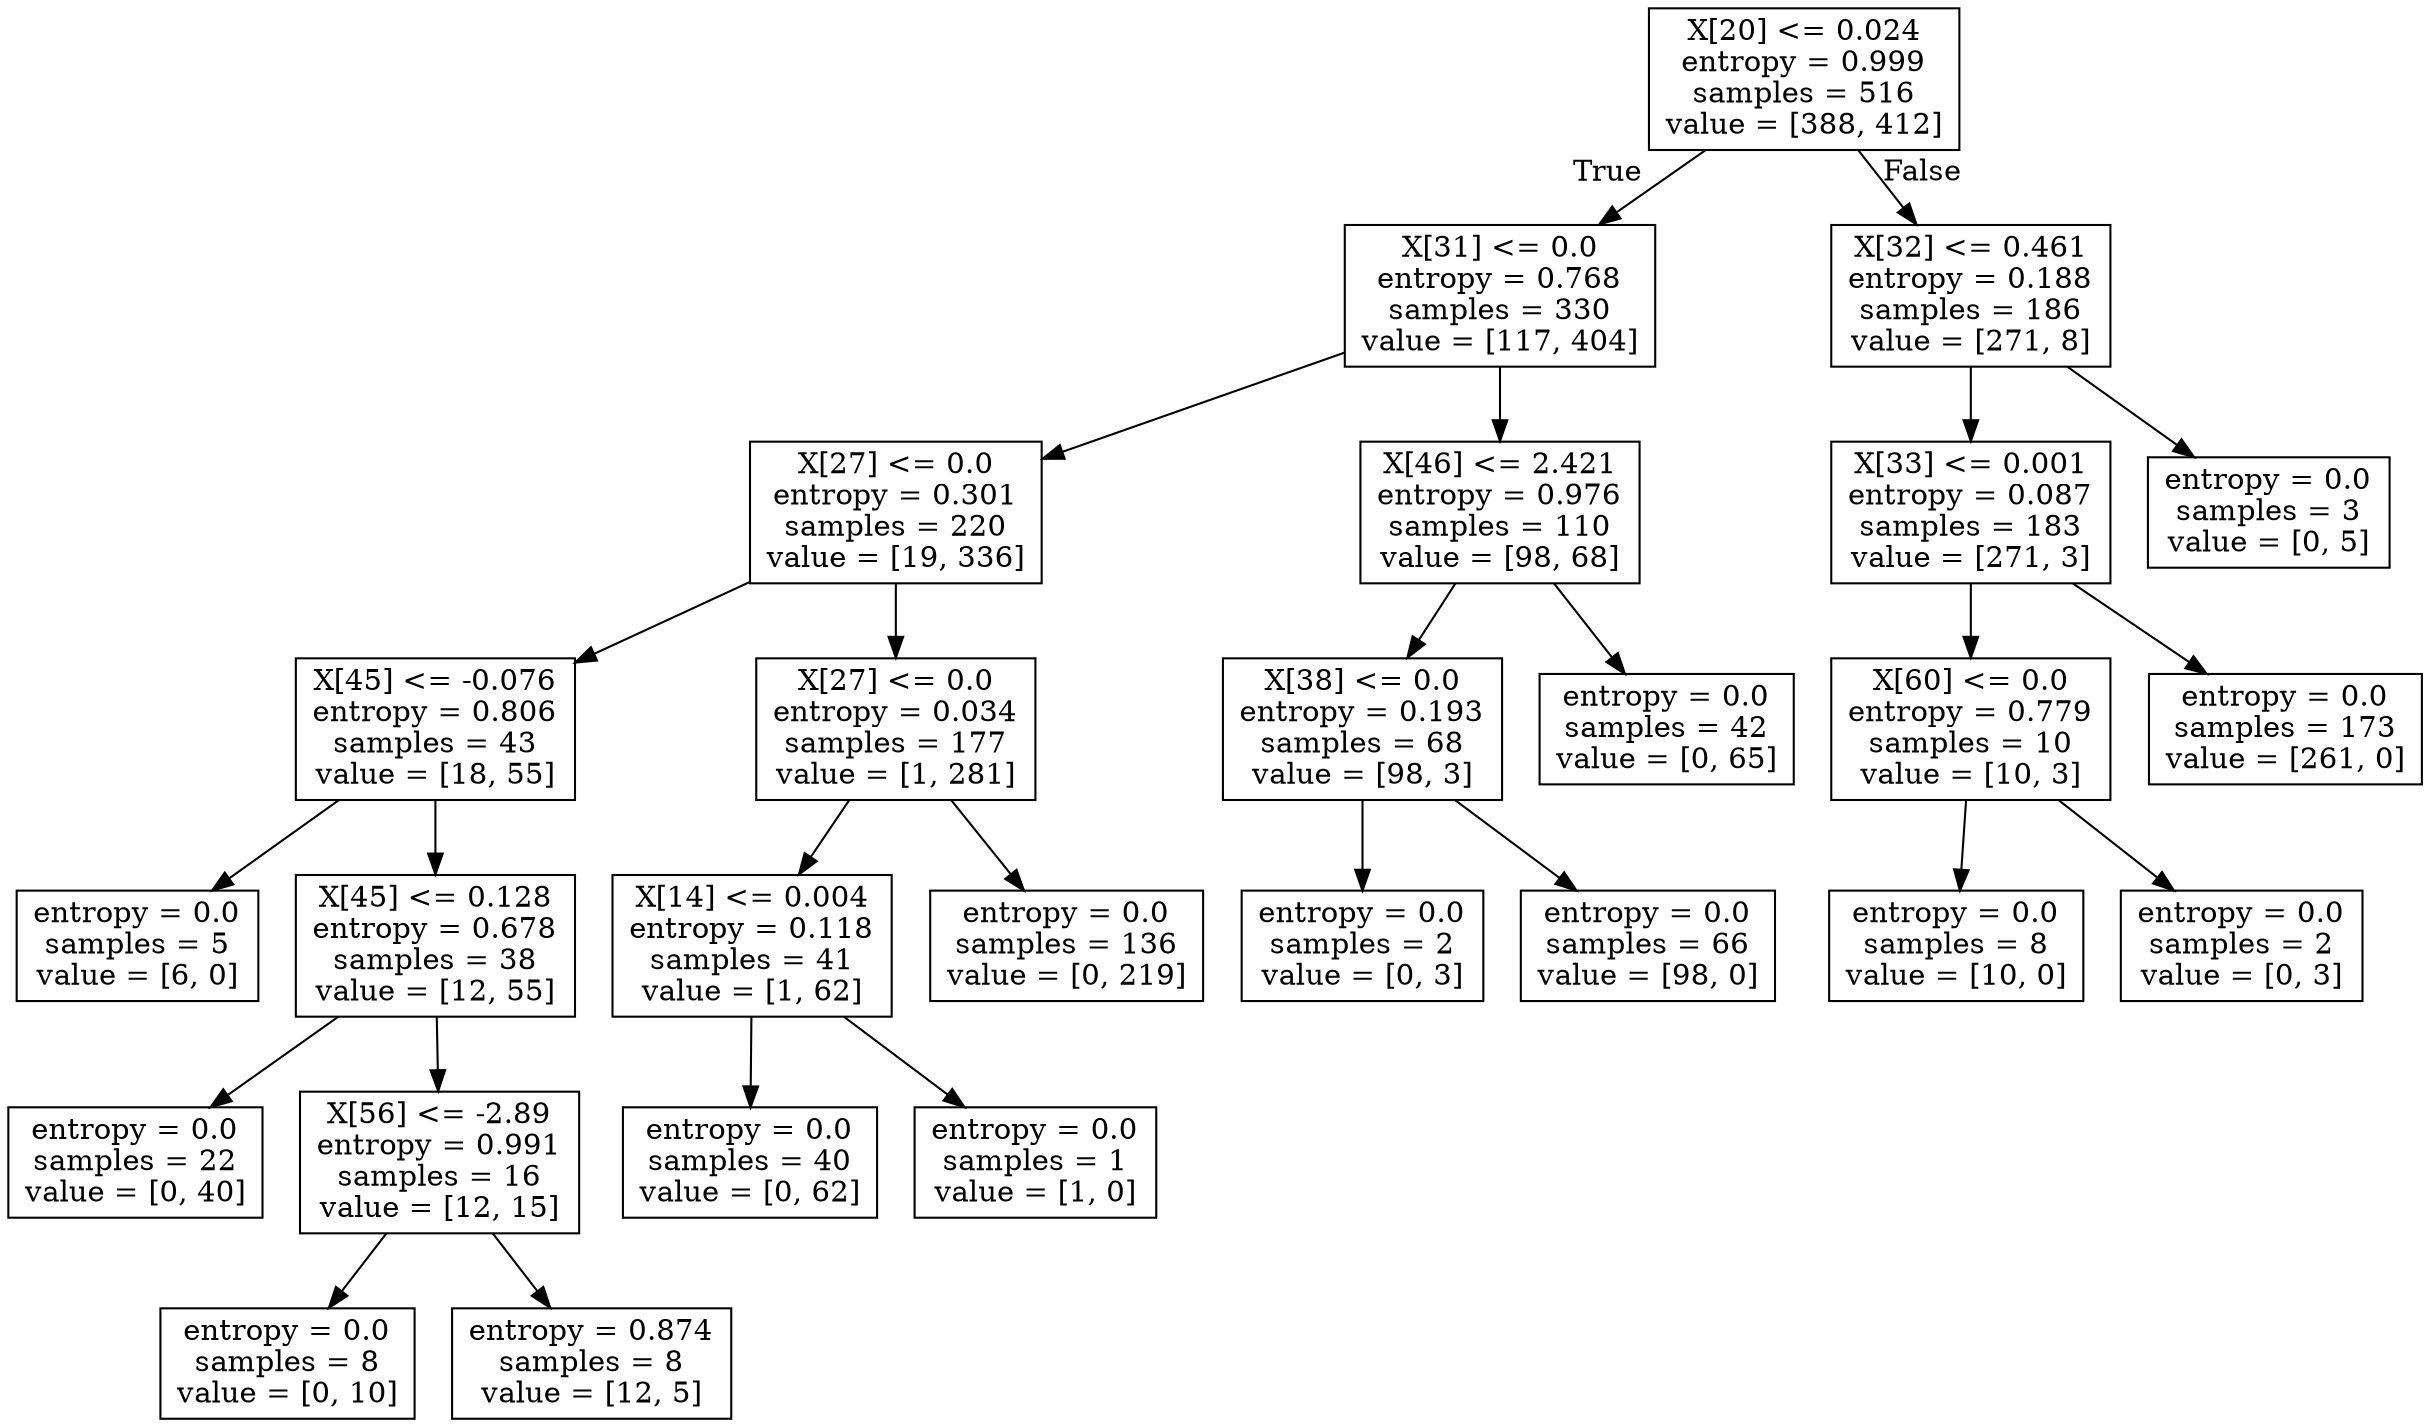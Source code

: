 digraph Tree {
node [shape=box] ;
0 [label="X[20] <= 0.024\nentropy = 0.999\nsamples = 516\nvalue = [388, 412]"] ;
1 [label="X[31] <= 0.0\nentropy = 0.768\nsamples = 330\nvalue = [117, 404]"] ;
0 -> 1 [labeldistance=2.5, labelangle=45, headlabel="True"] ;
2 [label="X[27] <= 0.0\nentropy = 0.301\nsamples = 220\nvalue = [19, 336]"] ;
1 -> 2 ;
3 [label="X[45] <= -0.076\nentropy = 0.806\nsamples = 43\nvalue = [18, 55]"] ;
2 -> 3 ;
4 [label="entropy = 0.0\nsamples = 5\nvalue = [6, 0]"] ;
3 -> 4 ;
5 [label="X[45] <= 0.128\nentropy = 0.678\nsamples = 38\nvalue = [12, 55]"] ;
3 -> 5 ;
6 [label="entropy = 0.0\nsamples = 22\nvalue = [0, 40]"] ;
5 -> 6 ;
7 [label="X[56] <= -2.89\nentropy = 0.991\nsamples = 16\nvalue = [12, 15]"] ;
5 -> 7 ;
8 [label="entropy = 0.0\nsamples = 8\nvalue = [0, 10]"] ;
7 -> 8 ;
9 [label="entropy = 0.874\nsamples = 8\nvalue = [12, 5]"] ;
7 -> 9 ;
10 [label="X[27] <= 0.0\nentropy = 0.034\nsamples = 177\nvalue = [1, 281]"] ;
2 -> 10 ;
11 [label="X[14] <= 0.004\nentropy = 0.118\nsamples = 41\nvalue = [1, 62]"] ;
10 -> 11 ;
12 [label="entropy = 0.0\nsamples = 40\nvalue = [0, 62]"] ;
11 -> 12 ;
13 [label="entropy = 0.0\nsamples = 1\nvalue = [1, 0]"] ;
11 -> 13 ;
14 [label="entropy = 0.0\nsamples = 136\nvalue = [0, 219]"] ;
10 -> 14 ;
15 [label="X[46] <= 2.421\nentropy = 0.976\nsamples = 110\nvalue = [98, 68]"] ;
1 -> 15 ;
16 [label="X[38] <= 0.0\nentropy = 0.193\nsamples = 68\nvalue = [98, 3]"] ;
15 -> 16 ;
17 [label="entropy = 0.0\nsamples = 2\nvalue = [0, 3]"] ;
16 -> 17 ;
18 [label="entropy = 0.0\nsamples = 66\nvalue = [98, 0]"] ;
16 -> 18 ;
19 [label="entropy = 0.0\nsamples = 42\nvalue = [0, 65]"] ;
15 -> 19 ;
20 [label="X[32] <= 0.461\nentropy = 0.188\nsamples = 186\nvalue = [271, 8]"] ;
0 -> 20 [labeldistance=2.5, labelangle=-45, headlabel="False"] ;
21 [label="X[33] <= 0.001\nentropy = 0.087\nsamples = 183\nvalue = [271, 3]"] ;
20 -> 21 ;
22 [label="X[60] <= 0.0\nentropy = 0.779\nsamples = 10\nvalue = [10, 3]"] ;
21 -> 22 ;
23 [label="entropy = 0.0\nsamples = 8\nvalue = [10, 0]"] ;
22 -> 23 ;
24 [label="entropy = 0.0\nsamples = 2\nvalue = [0, 3]"] ;
22 -> 24 ;
25 [label="entropy = 0.0\nsamples = 173\nvalue = [261, 0]"] ;
21 -> 25 ;
26 [label="entropy = 0.0\nsamples = 3\nvalue = [0, 5]"] ;
20 -> 26 ;
}
